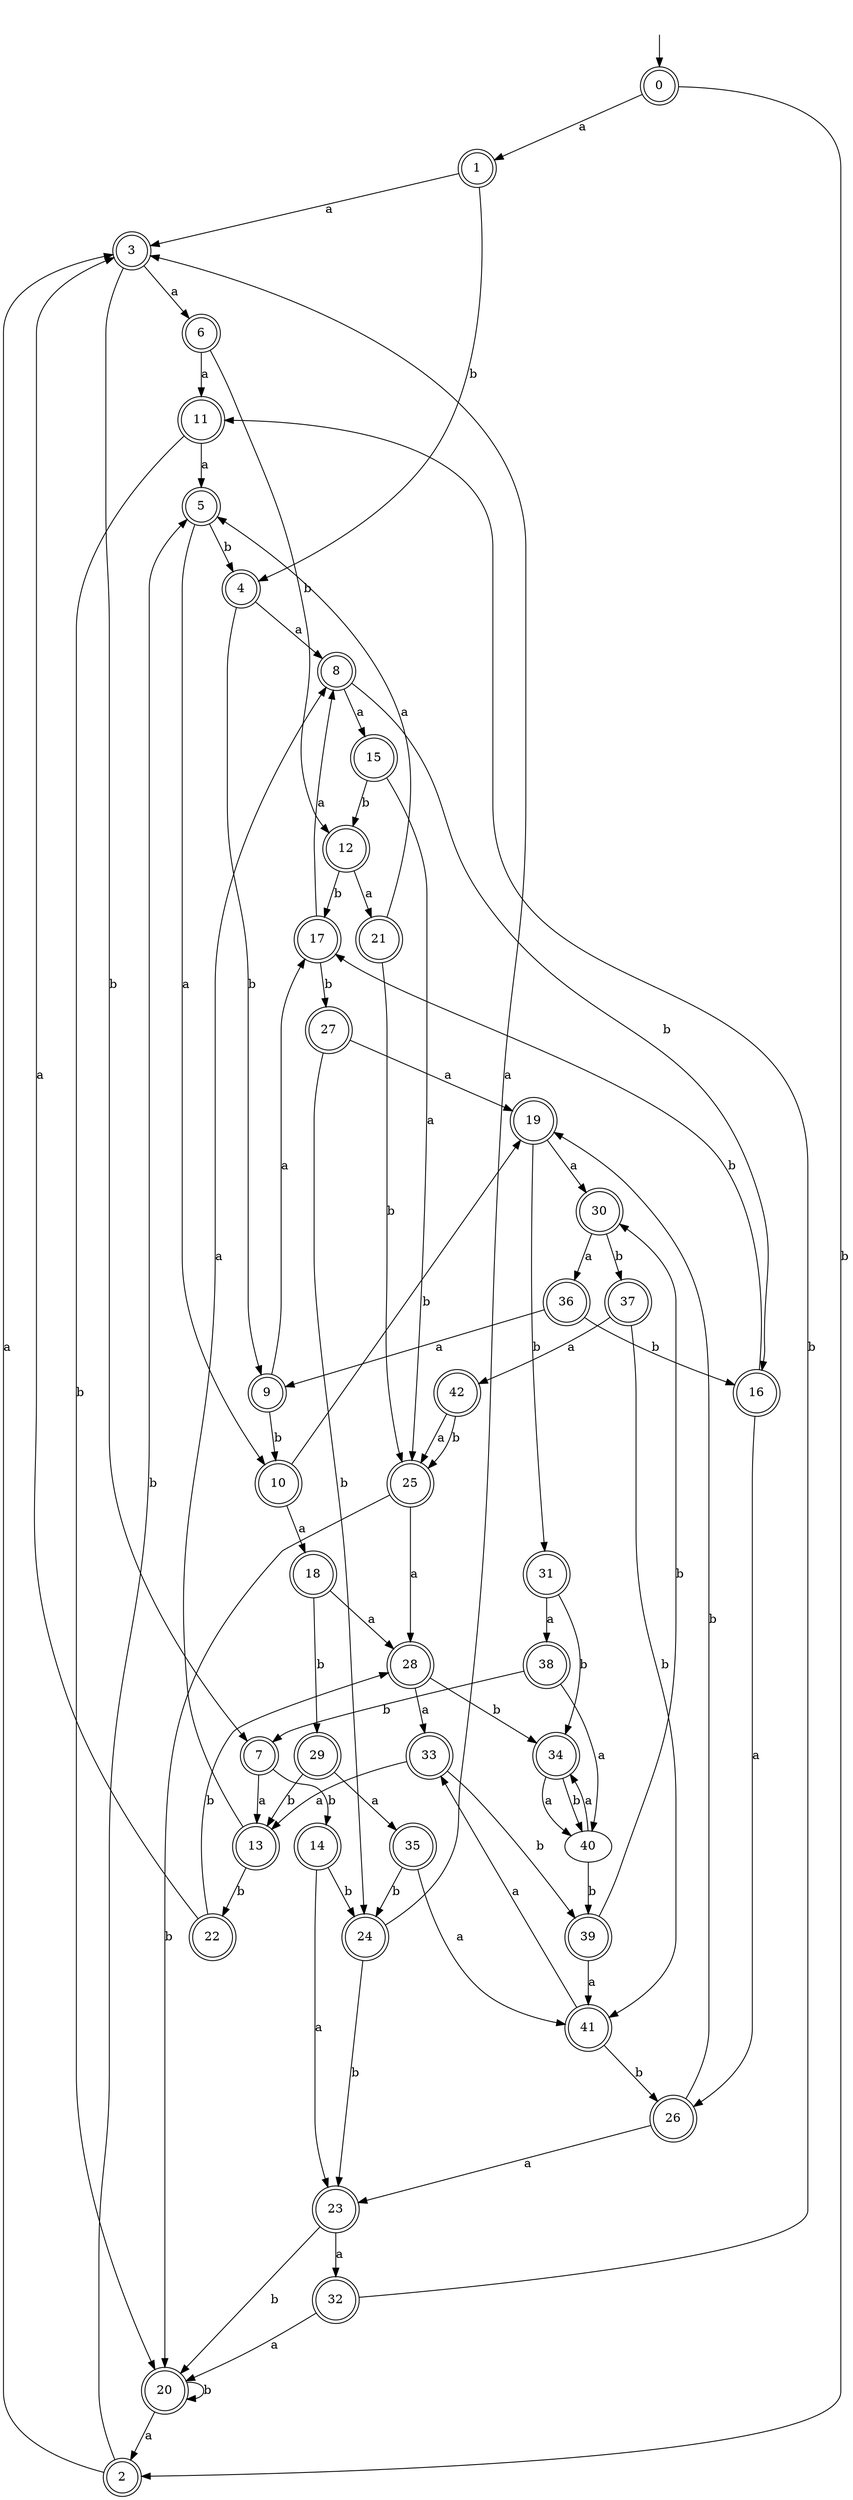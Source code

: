 digraph RandomDFA {
  __start0 [label="", shape=none];
  __start0 -> 0 [label=""];
  0 [shape=circle] [shape=doublecircle]
  0 -> 1 [label="a"]
  0 -> 2 [label="b"]
  1 [shape=doublecircle]
  1 -> 3 [label="a"]
  1 -> 4 [label="b"]
  2 [shape=doublecircle]
  2 -> 3 [label="a"]
  2 -> 5 [label="b"]
  3 [shape=doublecircle]
  3 -> 6 [label="a"]
  3 -> 7 [label="b"]
  4 [shape=doublecircle]
  4 -> 8 [label="a"]
  4 -> 9 [label="b"]
  5 [shape=doublecircle]
  5 -> 10 [label="a"]
  5 -> 4 [label="b"]
  6 [shape=doublecircle]
  6 -> 11 [label="a"]
  6 -> 12 [label="b"]
  7 [shape=doublecircle]
  7 -> 13 [label="a"]
  7 -> 14 [label="b"]
  8 [shape=doublecircle]
  8 -> 15 [label="a"]
  8 -> 16 [label="b"]
  9 [shape=doublecircle]
  9 -> 17 [label="a"]
  9 -> 10 [label="b"]
  10 [shape=doublecircle]
  10 -> 18 [label="a"]
  10 -> 19 [label="b"]
  11 [shape=doublecircle]
  11 -> 5 [label="a"]
  11 -> 20 [label="b"]
  12 [shape=doublecircle]
  12 -> 21 [label="a"]
  12 -> 17 [label="b"]
  13 [shape=doublecircle]
  13 -> 8 [label="a"]
  13 -> 22 [label="b"]
  14 [shape=doublecircle]
  14 -> 23 [label="a"]
  14 -> 24 [label="b"]
  15 [shape=doublecircle]
  15 -> 25 [label="a"]
  15 -> 12 [label="b"]
  16 [shape=doublecircle]
  16 -> 26 [label="a"]
  16 -> 17 [label="b"]
  17 [shape=doublecircle]
  17 -> 8 [label="a"]
  17 -> 27 [label="b"]
  18 [shape=doublecircle]
  18 -> 28 [label="a"]
  18 -> 29 [label="b"]
  19 [shape=doublecircle]
  19 -> 30 [label="a"]
  19 -> 31 [label="b"]
  20 [shape=doublecircle]
  20 -> 2 [label="a"]
  20 -> 20 [label="b"]
  21 [shape=doublecircle]
  21 -> 5 [label="a"]
  21 -> 25 [label="b"]
  22 [shape=doublecircle]
  22 -> 3 [label="a"]
  22 -> 28 [label="b"]
  23 [shape=doublecircle]
  23 -> 32 [label="a"]
  23 -> 20 [label="b"]
  24 [shape=doublecircle]
  24 -> 3 [label="a"]
  24 -> 23 [label="b"]
  25 [shape=doublecircle]
  25 -> 28 [label="a"]
  25 -> 20 [label="b"]
  26 [shape=doublecircle]
  26 -> 23 [label="a"]
  26 -> 19 [label="b"]
  27 [shape=doublecircle]
  27 -> 19 [label="a"]
  27 -> 24 [label="b"]
  28 [shape=doublecircle]
  28 -> 33 [label="a"]
  28 -> 34 [label="b"]
  29 [shape=doublecircle]
  29 -> 35 [label="a"]
  29 -> 13 [label="b"]
  30 [shape=doublecircle]
  30 -> 36 [label="a"]
  30 -> 37 [label="b"]
  31 [shape=doublecircle]
  31 -> 38 [label="a"]
  31 -> 34 [label="b"]
  32 [shape=doublecircle]
  32 -> 20 [label="a"]
  32 -> 11 [label="b"]
  33 [shape=doublecircle]
  33 -> 13 [label="a"]
  33 -> 39 [label="b"]
  34 [shape=doublecircle]
  34 -> 40 [label="a"]
  34 -> 40 [label="b"]
  35 [shape=doublecircle]
  35 -> 41 [label="a"]
  35 -> 24 [label="b"]
  36 [shape=doublecircle]
  36 -> 9 [label="a"]
  36 -> 16 [label="b"]
  37 [shape=doublecircle]
  37 -> 42 [label="a"]
  37 -> 41 [label="b"]
  38 [shape=doublecircle]
  38 -> 40 [label="a"]
  38 -> 7 [label="b"]
  39 [shape=doublecircle]
  39 -> 41 [label="a"]
  39 -> 30 [label="b"]
  40
  40 -> 34 [label="a"]
  40 -> 39 [label="b"]
  41 [shape=doublecircle]
  41 -> 33 [label="a"]
  41 -> 26 [label="b"]
  42 [shape=doublecircle]
  42 -> 25 [label="a"]
  42 -> 25 [label="b"]
}
